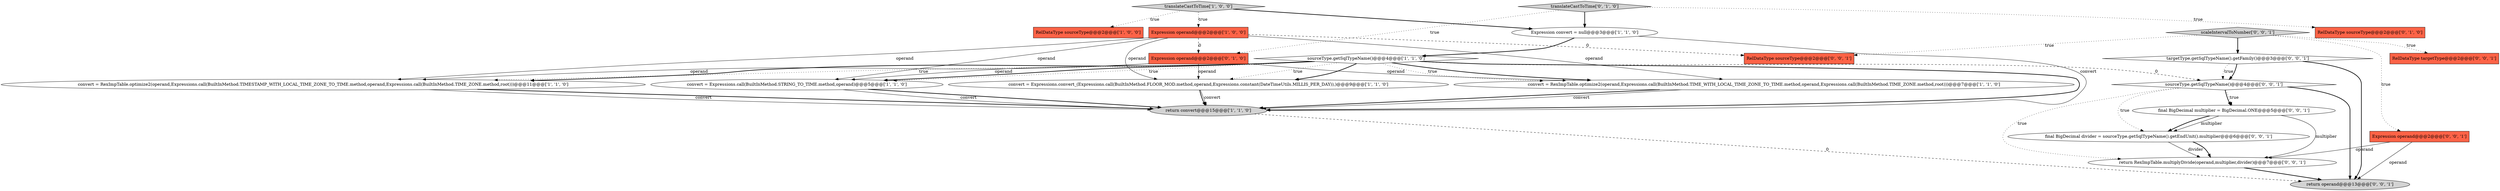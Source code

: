 digraph {
4 [style = filled, label = "sourceType.getSqlTypeName()@@@4@@@['1', '1', '0']", fillcolor = white, shape = diamond image = "AAA0AAABBB1BBB"];
8 [style = filled, label = "translateCastToTime['1', '0', '0']", fillcolor = lightgray, shape = diamond image = "AAA0AAABBB1BBB"];
19 [style = filled, label = "sourceType.getSqlTypeName()@@@4@@@['0', '0', '1']", fillcolor = white, shape = diamond image = "AAA0AAABBB3BBB"];
6 [style = filled, label = "return convert@@@15@@@['1', '1', '0']", fillcolor = lightgray, shape = ellipse image = "AAA0AAABBB1BBB"];
2 [style = filled, label = "convert = Expressions.convert_(Expressions.call(BuiltInMethod.FLOOR_MOD.method,operand,Expressions.constant(DateTimeUtils.MILLIS_PER_DAY)),)@@@9@@@['1', '1', '0']", fillcolor = white, shape = ellipse image = "AAA0AAABBB1BBB"];
7 [style = filled, label = "Expression operand@@@2@@@['1', '0', '0']", fillcolor = tomato, shape = box image = "AAA1AAABBB1BBB"];
15 [style = filled, label = "return operand@@@13@@@['0', '0', '1']", fillcolor = lightgray, shape = ellipse image = "AAA0AAABBB3BBB"];
0 [style = filled, label = "convert = RexImpTable.optimize2(operand,Expressions.call(BuiltInMethod.TIME_WITH_LOCAL_TIME_ZONE_TO_TIME.method,operand,Expressions.call(BuiltInMethod.TIME_ZONE.method,root)))@@@7@@@['1', '1', '0']", fillcolor = white, shape = ellipse image = "AAA0AAABBB1BBB"];
11 [style = filled, label = "translateCastToTime['0', '1', '0']", fillcolor = lightgray, shape = diamond image = "AAA0AAABBB2BBB"];
9 [style = filled, label = "convert = Expressions.call(BuiltInMethod.STRING_TO_TIME.method,operand)@@@5@@@['1', '1', '0']", fillcolor = white, shape = ellipse image = "AAA0AAABBB1BBB"];
18 [style = filled, label = "RelDataType targetType@@@2@@@['0', '0', '1']", fillcolor = tomato, shape = box image = "AAA0AAABBB3BBB"];
3 [style = filled, label = "convert = RexImpTable.optimize2(operand,Expressions.call(BuiltInMethod.TIMESTAMP_WITH_LOCAL_TIME_ZONE_TO_TIME.method,operand,Expressions.call(BuiltInMethod.TIME_ZONE.method,root)))@@@11@@@['1', '1', '0']", fillcolor = white, shape = ellipse image = "AAA0AAABBB1BBB"];
12 [style = filled, label = "Expression operand@@@2@@@['0', '1', '0']", fillcolor = tomato, shape = box image = "AAA1AAABBB2BBB"];
17 [style = filled, label = "return RexImpTable.multiplyDivide(operand,multiplier,divider)@@@7@@@['0', '0', '1']", fillcolor = white, shape = ellipse image = "AAA0AAABBB3BBB"];
16 [style = filled, label = "final BigDecimal divider = sourceType.getSqlTypeName().getEndUnit().multiplier@@@6@@@['0', '0', '1']", fillcolor = white, shape = ellipse image = "AAA0AAABBB3BBB"];
10 [style = filled, label = "RelDataType sourceType@@@2@@@['0', '1', '0']", fillcolor = tomato, shape = box image = "AAA0AAABBB2BBB"];
14 [style = filled, label = "targetType.getSqlTypeName().getFamily()@@@3@@@['0', '0', '1']", fillcolor = white, shape = diamond image = "AAA0AAABBB3BBB"];
20 [style = filled, label = "Expression operand@@@2@@@['0', '0', '1']", fillcolor = tomato, shape = box image = "AAA0AAABBB3BBB"];
13 [style = filled, label = "scaleIntervalToNumber['0', '0', '1']", fillcolor = lightgray, shape = diamond image = "AAA0AAABBB3BBB"];
22 [style = filled, label = "RelDataType sourceType@@@2@@@['0', '0', '1']", fillcolor = tomato, shape = box image = "AAA0AAABBB3BBB"];
1 [style = filled, label = "Expression convert = null@@@3@@@['1', '1', '0']", fillcolor = white, shape = ellipse image = "AAA0AAABBB1BBB"];
5 [style = filled, label = "RelDataType sourceType@@@2@@@['1', '0', '0']", fillcolor = tomato, shape = box image = "AAA0AAABBB1BBB"];
21 [style = filled, label = "final BigDecimal multiplier = BigDecimal.ONE@@@5@@@['0', '0', '1']", fillcolor = white, shape = ellipse image = "AAA0AAABBB3BBB"];
4->9 [style = bold, label=""];
4->3 [style = bold, label=""];
1->4 [style = bold, label=""];
1->6 [style = solid, label="convert"];
13->18 [style = dotted, label="true"];
14->19 [style = dotted, label="true"];
21->17 [style = solid, label="multiplier"];
2->6 [style = solid, label="convert"];
7->3 [style = solid, label="operand"];
4->6 [style = bold, label=""];
0->6 [style = bold, label=""];
16->17 [style = solid, label="divider"];
2->6 [style = bold, label=""];
11->1 [style = bold, label=""];
11->10 [style = dotted, label="true"];
19->17 [style = dotted, label="true"];
4->0 [style = dotted, label="true"];
11->12 [style = dotted, label="true"];
13->20 [style = dotted, label="true"];
12->2 [style = solid, label="operand"];
21->16 [style = solid, label="multiplier"];
12->0 [style = solid, label="operand"];
3->6 [style = bold, label=""];
14->19 [style = bold, label=""];
8->7 [style = dotted, label="true"];
19->21 [style = dotted, label="true"];
4->2 [style = bold, label=""];
16->17 [style = bold, label=""];
7->0 [style = solid, label="operand"];
12->9 [style = solid, label="operand"];
7->9 [style = solid, label="operand"];
4->0 [style = bold, label=""];
9->6 [style = bold, label=""];
8->1 [style = bold, label=""];
20->15 [style = solid, label="operand"];
4->3 [style = dotted, label="true"];
13->22 [style = dotted, label="true"];
3->6 [style = solid, label="convert"];
20->17 [style = solid, label="operand"];
8->5 [style = dotted, label="true"];
6->15 [style = dashed, label="0"];
17->15 [style = bold, label=""];
19->16 [style = dotted, label="true"];
21->16 [style = bold, label=""];
7->12 [style = dashed, label="0"];
4->19 [style = dashed, label="0"];
0->6 [style = solid, label="convert"];
14->15 [style = bold, label=""];
19->21 [style = bold, label=""];
19->15 [style = bold, label=""];
4->9 [style = dotted, label="true"];
13->14 [style = bold, label=""];
7->2 [style = solid, label="operand"];
7->22 [style = dashed, label="0"];
4->2 [style = dotted, label="true"];
12->3 [style = solid, label="operand"];
9->6 [style = solid, label="convert"];
}
